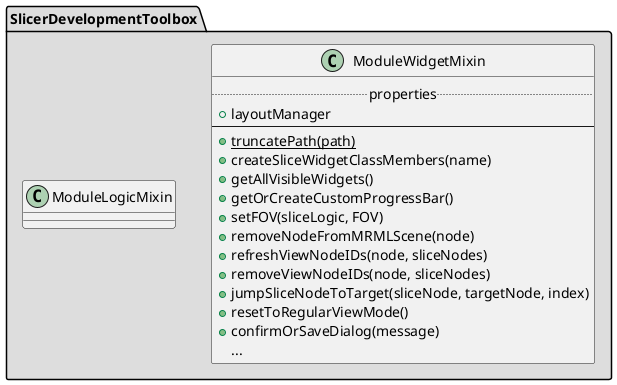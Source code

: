 @startuml

package "SlicerDevelopmentToolbox" #DDDDDD {
  class ModuleWidgetMixin {
    .. properties ..
    + layoutManager
    --
    + {static} truncatePath(path)
    + createSliceWidgetClassMembers(name)
    + getAllVisibleWidgets()
    + getOrCreateCustomProgressBar()
    + setFOV(sliceLogic, FOV)
    + removeNodeFromMRMLScene(node)
    + refreshViewNodeIDs(node, sliceNodes)
    + removeViewNodeIDs(node, sliceNodes)
    + jumpSliceNodeToTarget(sliceNode, targetNode, index)
    + resetToRegularViewMode()
    + confirmOrSaveDialog(message)
    ...
  }
  class ModuleLogicMixin

}

@enduml